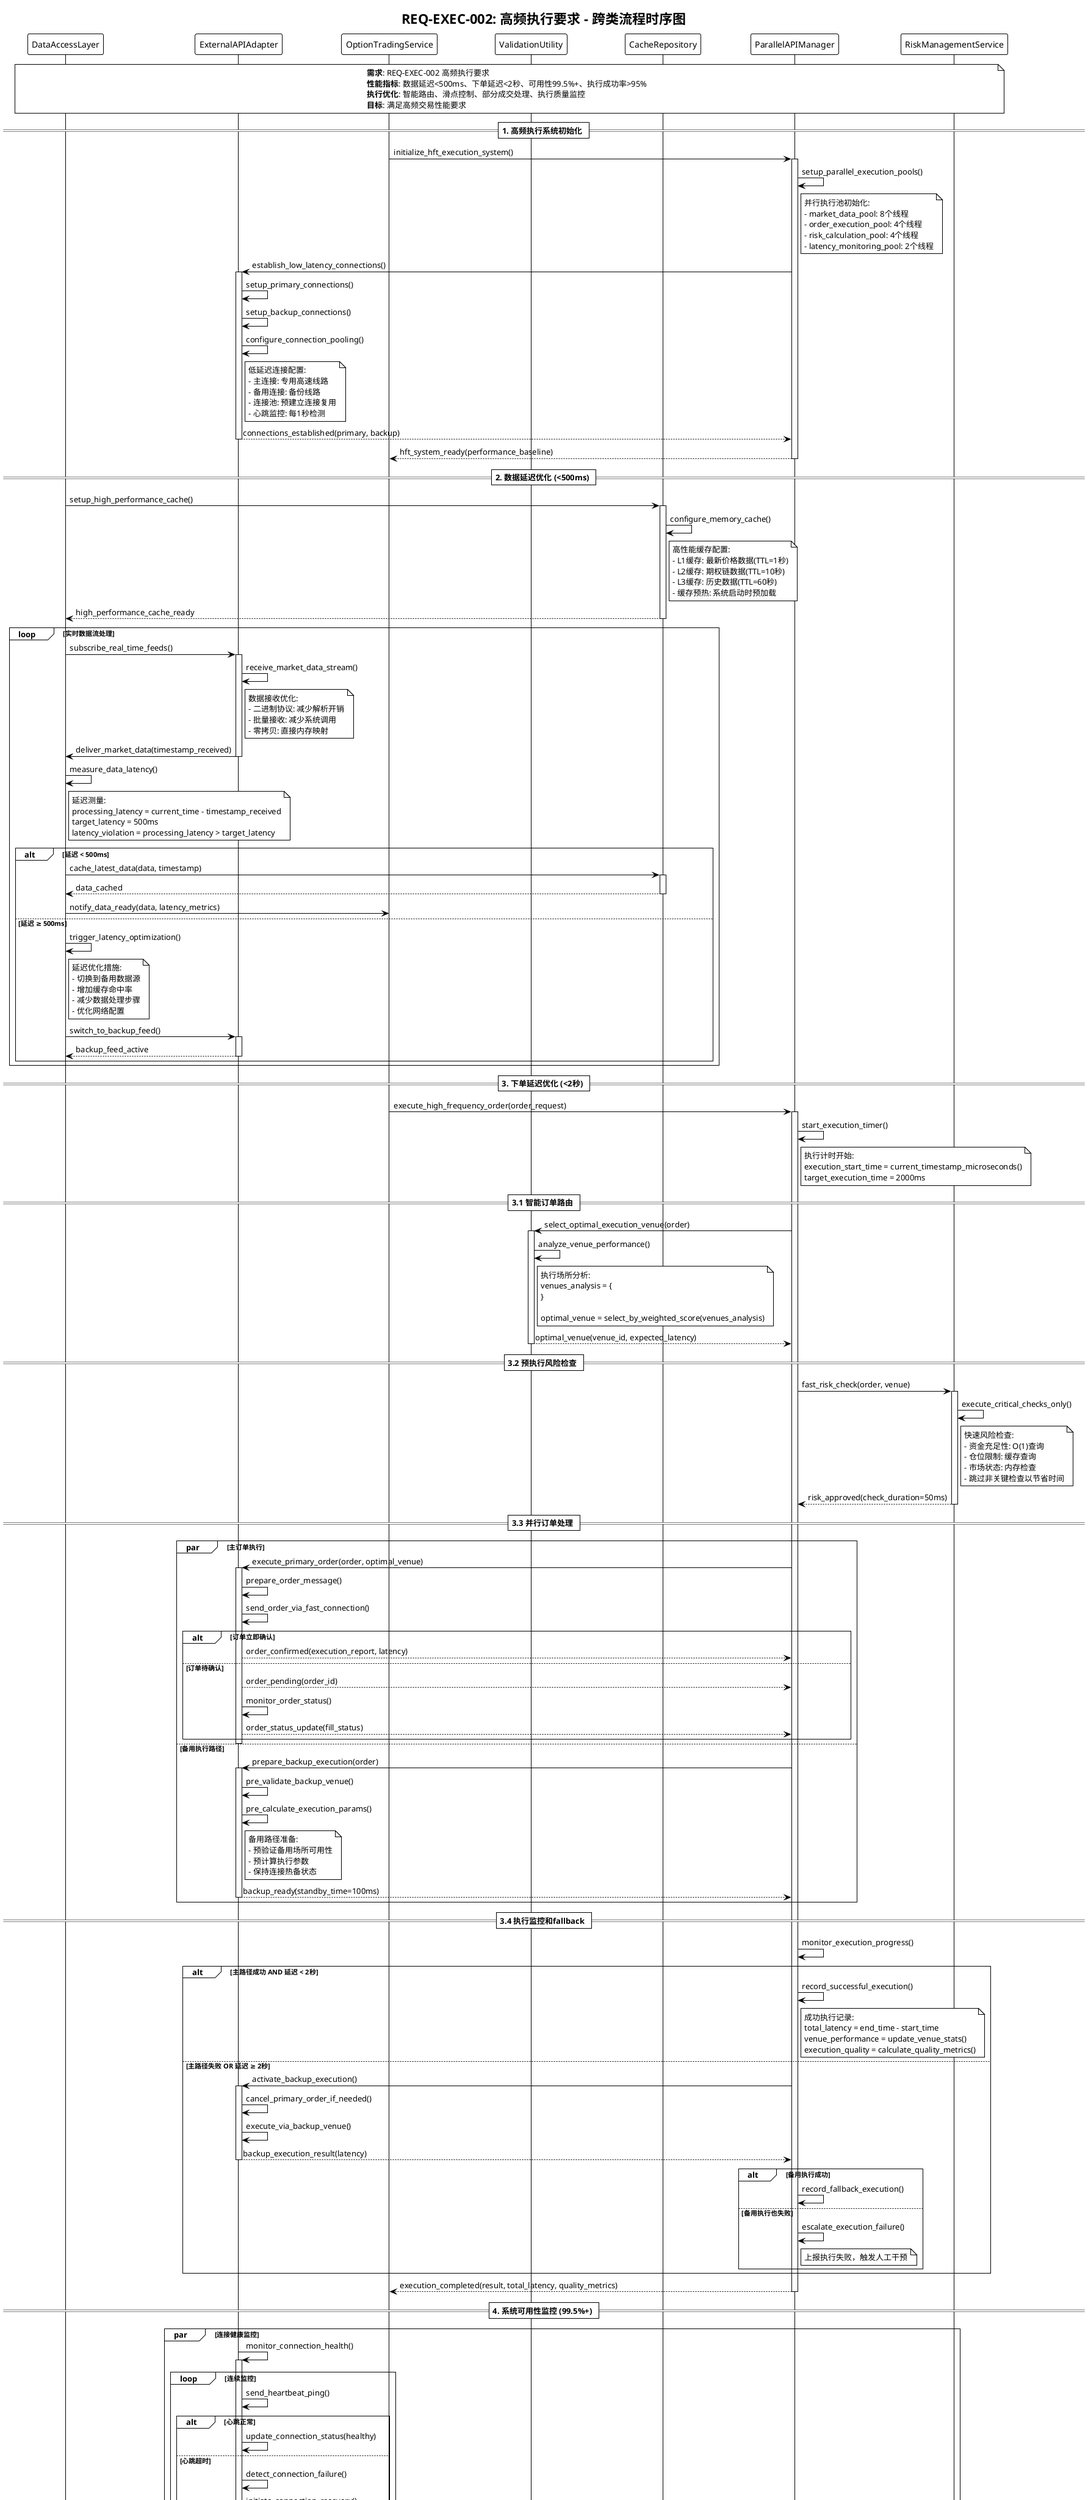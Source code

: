 @startuml REQ-EXEC-002 高频执行要求流程时序图
!theme plain

title REQ-EXEC-002: 高频执行要求 - 跨类流程时序图

participant "DataAccessLayer" as DAL
participant "ExternalAPIAdapter" as EAA
participant "OptionTradingService" as OTS
participant "ValidationUtility" as VU
participant "CacheRepository" as CR
participant "ParallelAPIManager" as PAM
participant "RiskManagementService" as RMS

note over DAL, RMS
  **需求**: REQ-EXEC-002 高频执行要求
  **性能指标**: 数据延迟<500ms、下单延迟<2秒、可用性99.5%+、执行成功率>95%
  **执行优化**: 智能路由、滑点控制、部分成交处理、执行质量监控
  **目标**: 满足高频交易性能要求
end note

== 1. 高频执行系统初始化 ==

OTS -> PAM: initialize_hft_execution_system()
activate PAM

PAM -> PAM: setup_parallel_execution_pools()
note right PAM
  并行执行池初始化:
  - market_data_pool: 8个线程
  - order_execution_pool: 4个线程
  - risk_calculation_pool: 4个线程
  - latency_monitoring_pool: 2个线程
end note

PAM -> EAA: establish_low_latency_connections()
activate EAA

EAA -> EAA: setup_primary_connections()
EAA -> EAA: setup_backup_connections()
EAA -> EAA: configure_connection_pooling()

note right EAA
  低延迟连接配置:
  - 主连接: 专用高速线路
  - 备用连接: 备份线路
  - 连接池: 预建立连接复用
  - 心跳监控: 每1秒检测
end note

EAA --> PAM: connections_established(primary, backup)
deactivate EAA

PAM --> OTS: hft_system_ready(performance_baseline)
deactivate PAM

== 2. 数据延迟优化 (<500ms) ==

DAL -> CR: setup_high_performance_cache()
activate CR

CR -> CR: configure_memory_cache()
note right CR
  高性能缓存配置:
  - L1缓存: 最新价格数据(TTL=1秒)
  - L2缓存: 期权链数据(TTL=10秒)
  - L3缓存: 历史数据(TTL=60秒)
  - 缓存预热: 系统启动时预加载
end note

CR --> DAL: high_performance_cache_ready
deactivate CR

loop 实时数据流处理
    DAL -> EAA: subscribe_real_time_feeds()
    activate EAA
    
    EAA -> EAA: receive_market_data_stream()
    note right EAA
      数据接收优化:
      - 二进制协议: 减少解析开销
      - 批量接收: 减少系统调用
      - 零拷贝: 直接内存映射
    end note
    
    EAA -> DAL: deliver_market_data(timestamp_received)
    deactivate EAA
    
    DAL -> DAL: measure_data_latency()
    note right DAL
      延迟测量:
      processing_latency = current_time - timestamp_received
      target_latency = 500ms
      latency_violation = processing_latency > target_latency
    end note
    
    alt 延迟 < 500ms
        DAL -> CR: cache_latest_data(data, timestamp)
        activate CR
        CR --> DAL: data_cached
        deactivate CR
        
        DAL -> OTS: notify_data_ready(data, latency_metrics)
        
    else 延迟 ≥ 500ms
        DAL -> DAL: trigger_latency_optimization()
        note right DAL
          延迟优化措施:
          - 切换到备用数据源
          - 增加缓存命中率
          - 减少数据处理步骤
          - 优化网络配置
        end note
        
        DAL -> EAA: switch_to_backup_feed()
        activate EAA
        EAA --> DAL: backup_feed_active
        deactivate EAA
    end
end

== 3. 下单延迟优化 (<2秒) ==

OTS -> PAM: execute_high_frequency_order(order_request)
activate PAM

PAM -> PAM: start_execution_timer()
note right PAM
  执行计时开始:
  execution_start_time = current_timestamp_microseconds()
  target_execution_time = 2000ms
end note

== 3.1 智能订单路由 ==

PAM -> VU: select_optimal_execution_venue(order)
activate VU

VU -> VU: analyze_venue_performance()
note right VU
  执行场所分析:
  venues_analysis = {
      'venue_A': {latency: 150ms, fill_rate: 0.98, cost: low},
      'venue_B': {latency: 200ms, fill_rate: 0.96, cost: medium},
      'venue_C': {latency: 100ms, fill_rate: 0.99, cost: high}
  }
  
  optimal_venue = select_by_weighted_score(venues_analysis)
end note

VU --> PAM: optimal_venue(venue_id, expected_latency)
deactivate VU

== 3.2 预执行风险检查 ==

PAM -> RMS: fast_risk_check(order, venue)
activate RMS

RMS -> RMS: execute_critical_checks_only()
note right RMS
  快速风险检查:
  - 资金充足性: O(1)查询
  - 仓位限制: 缓存查询
  - 市场状态: 内存检查
  - 跳过非关键检查以节省时间
end note

RMS --> PAM: risk_approved(check_duration=50ms)
deactivate RMS

== 3.3 并行订单处理 ==

par 主订单执行
    PAM -> EAA: execute_primary_order(order, optimal_venue)
    activate EAA
    
    EAA -> EAA: prepare_order_message()
    EAA -> EAA: send_order_via_fast_connection()
    
    alt 订单立即确认
        EAA --> PAM: order_confirmed(execution_report, latency)
    else 订单待确认
        EAA --> PAM: order_pending(order_id)
        
        EAA -> EAA: monitor_order_status()
        EAA --> PAM: order_status_update(fill_status)
    end
    deactivate EAA

else 备用执行路径
    PAM -> EAA: prepare_backup_execution(order)
    activate EAA
    
    EAA -> EAA: pre_validate_backup_venue()
    EAA -> EAA: pre_calculate_execution_params()
    
    note right EAA
      备用路径准备:
      - 预验证备用场所可用性
      - 预计算执行参数
      - 保持连接热备状态
    end note
    
    EAA --> PAM: backup_ready(standby_time=100ms)
    deactivate EAA
end

== 3.4 执行监控和fallback ==

PAM -> PAM: monitor_execution_progress()

alt 主路径成功 AND 延迟 < 2秒
    PAM -> PAM: record_successful_execution()
    note right PAM
      成功执行记录:
      total_latency = end_time - start_time
      venue_performance = update_venue_stats()
      execution_quality = calculate_quality_metrics()
    end note
    
else 主路径失败 OR 延迟 ≥ 2秒
    PAM -> EAA: activate_backup_execution()
    activate EAA
    
    EAA -> EAA: cancel_primary_order_if_needed()
    EAA -> EAA: execute_via_backup_venue()
    
    EAA --> PAM: backup_execution_result(latency)
    deactivate EAA
    
    alt 备用执行成功
        PAM -> PAM: record_fallback_execution()
    else 备用执行也失败
        PAM -> PAM: escalate_execution_failure()
        note right PAM: 上报执行失败，触发人工干预
    end
end

PAM --> OTS: execution_completed(result, total_latency, quality_metrics)
deactivate PAM

== 4. 系统可用性监控 (99.5%+) ==

par 连接健康监控
    EAA -> EAA: monitor_connection_health()
    activate EAA
    
    loop 连续监控
        EAA -> EAA: send_heartbeat_ping()
        
        alt 心跳正常
            EAA -> EAA: update_connection_status(healthy)
        else 心跳超时
            EAA -> EAA: detect_connection_failure()
            EAA -> EAA: initiate_connection_recovery()
            
            alt 恢复成功
                EAA -> EAA: log_brief_outage(duration)
            else 恢复失败
                EAA -> EAA: escalate_connectivity_issue()
            end
        end
    end
    deactivate EAA

else 系统性能监控
    PAM -> PAM: monitor_system_performance()
    activate PAM
    
    loop 性能监控
        PAM -> PAM: collect_performance_metrics()
        note right PAM
          性能指标收集:
          - CPU使用率
          - 内存使用率
          - 网络延迟
          - 磁盘I/O
          - 线程池状态
        end note
        
        alt 性能正常
            PAM -> PAM: update_availability_stats()
        else 性能异常
            PAM -> PAM: trigger_performance_optimization()
            
            PAM -> CR: optimize_cache_performance()
            activate CR
            CR --> PAM: cache_optimized
            deactivate CR
            
            PAM -> EAA: optimize_connection_settings()
            activate EAA
            EAA --> PAM: connections_optimized
            deactivate EAA
        end
    end
    deactivate PAM
end

== 5. 执行质量监控和优化 ==

OTS -> OTS: analyze_execution_quality()
note right OTS
  执行质量分析:
  metrics = {
      'fill_rate': successful_orders / total_orders,
      'average_latency': sum(latencies) / count,
      'slippage': actual_price - expected_price,
      'market_impact': measure_price_impact(),
      'venue_performance': analyze_venue_effectiveness()
  }
end note

alt 执行质量达标
    OTS -> OTS: update_execution_strategy(metrics)
    note right OTS
      策略优化:
      - 调整venue权重
      - 优化订单大小
      - 改进时机选择
    end note
    
else 执行质量不达标
    OTS -> PAM: request_execution_optimization()
    activate PAM
    
    PAM -> PAM: analyze_performance_bottlenecks()
    PAM -> PAM: implement_optimization_measures()
    
    PAM --> OTS: optimization_completed(improvement_metrics)
    deactivate PAM
end

note over DAL, RMS
  **验收标准**:
  ✓ 数据延迟<500ms
  ✓ 下单延迟<2秒
  ✓ 系统可用性>99.5%
  ✓ 执行成功率>95%
end note

@enduml
